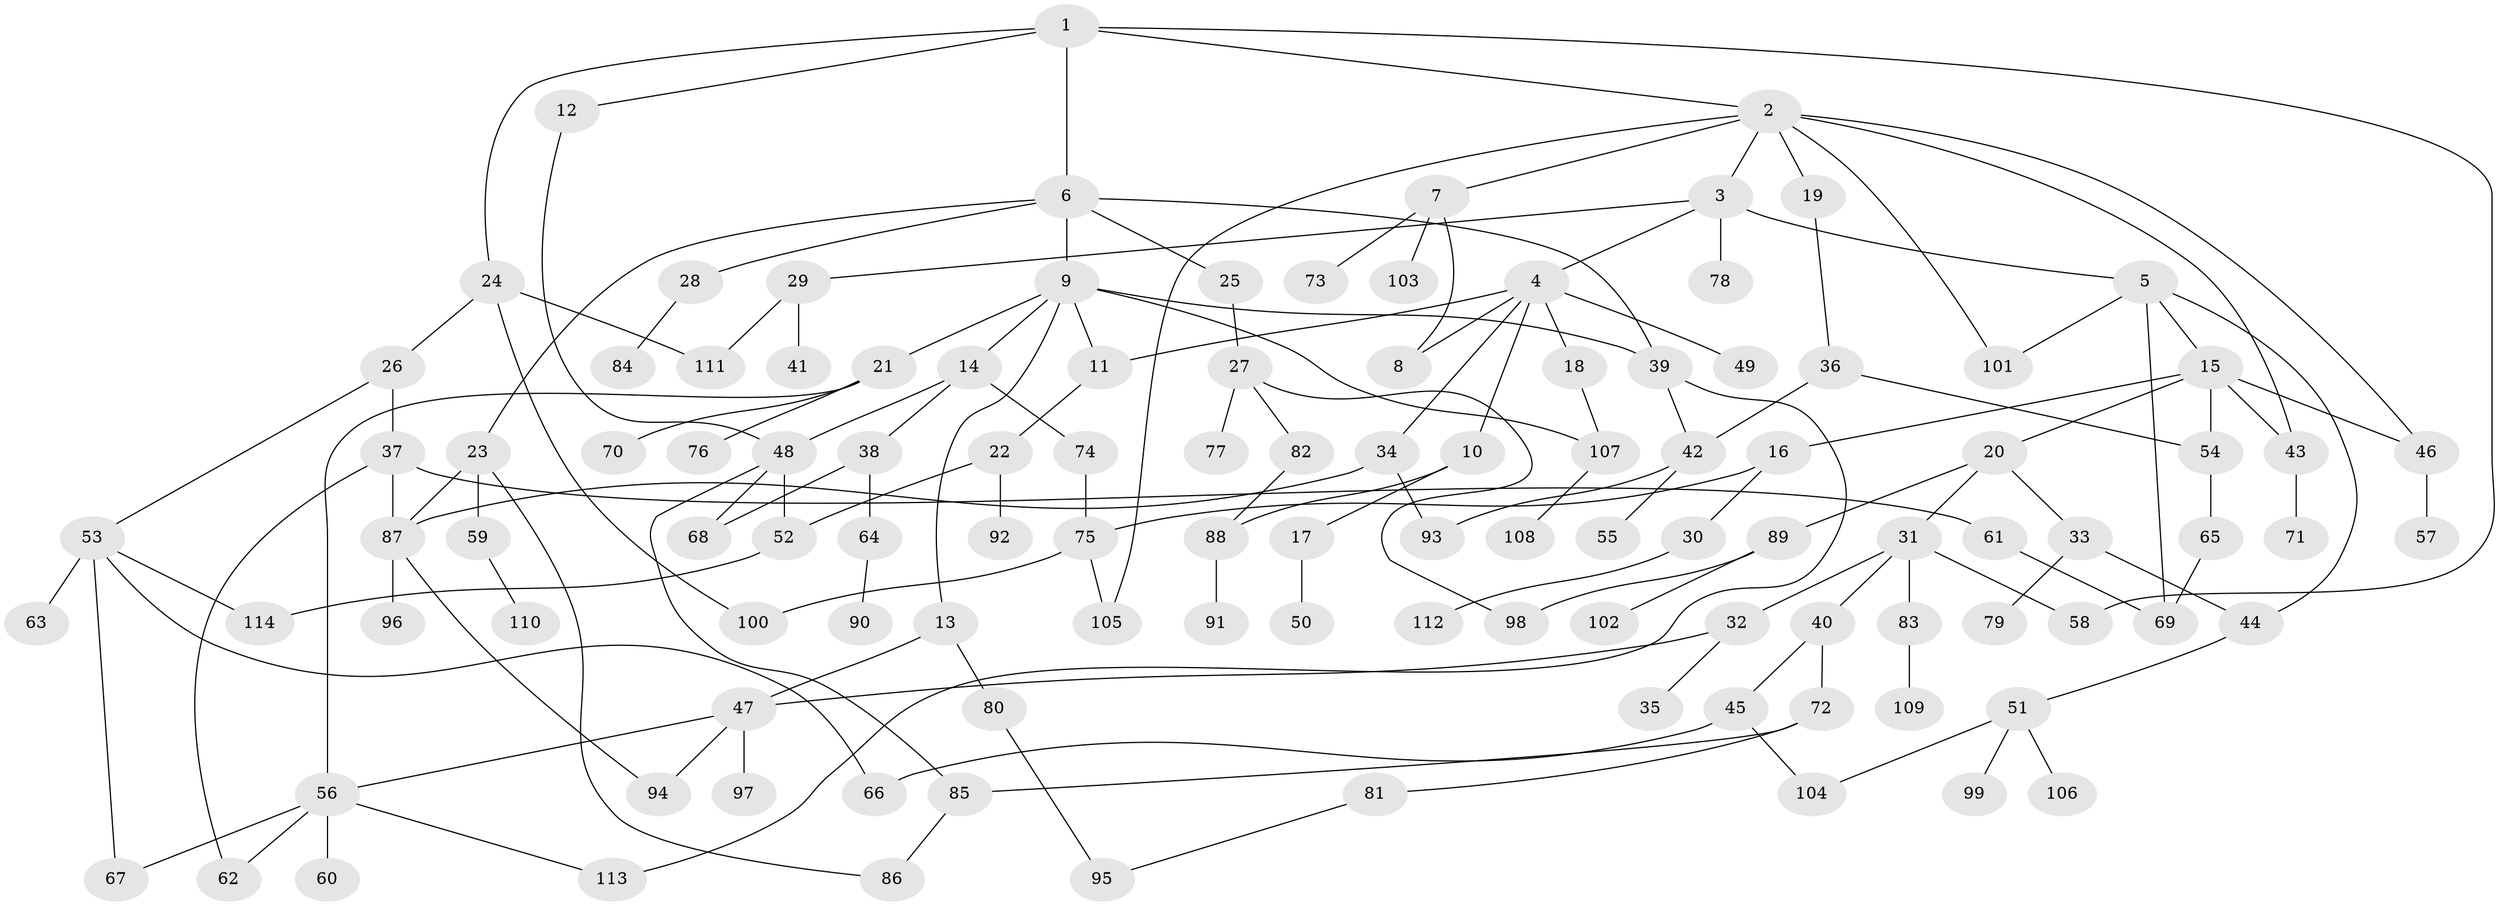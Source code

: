 // coarse degree distribution, {6: 0.012658227848101266, 4: 0.06329113924050633, 2: 0.27848101265822783, 1: 0.34177215189873417, 7: 0.0379746835443038, 5: 0.12658227848101267, 3: 0.10126582278481013, 10: 0.012658227848101266, 8: 0.02531645569620253}
// Generated by graph-tools (version 1.1) at 2025/46/03/04/25 21:46:02]
// undirected, 114 vertices, 150 edges
graph export_dot {
graph [start="1"]
  node [color=gray90,style=filled];
  1;
  2;
  3;
  4;
  5;
  6;
  7;
  8;
  9;
  10;
  11;
  12;
  13;
  14;
  15;
  16;
  17;
  18;
  19;
  20;
  21;
  22;
  23;
  24;
  25;
  26;
  27;
  28;
  29;
  30;
  31;
  32;
  33;
  34;
  35;
  36;
  37;
  38;
  39;
  40;
  41;
  42;
  43;
  44;
  45;
  46;
  47;
  48;
  49;
  50;
  51;
  52;
  53;
  54;
  55;
  56;
  57;
  58;
  59;
  60;
  61;
  62;
  63;
  64;
  65;
  66;
  67;
  68;
  69;
  70;
  71;
  72;
  73;
  74;
  75;
  76;
  77;
  78;
  79;
  80;
  81;
  82;
  83;
  84;
  85;
  86;
  87;
  88;
  89;
  90;
  91;
  92;
  93;
  94;
  95;
  96;
  97;
  98;
  99;
  100;
  101;
  102;
  103;
  104;
  105;
  106;
  107;
  108;
  109;
  110;
  111;
  112;
  113;
  114;
  1 -- 2;
  1 -- 6;
  1 -- 12;
  1 -- 24;
  1 -- 58;
  2 -- 3;
  2 -- 7;
  2 -- 19;
  2 -- 43;
  2 -- 46;
  2 -- 105;
  2 -- 101;
  3 -- 4;
  3 -- 5;
  3 -- 29;
  3 -- 78;
  4 -- 8;
  4 -- 10;
  4 -- 18;
  4 -- 34;
  4 -- 49;
  4 -- 11;
  5 -- 15;
  5 -- 69;
  5 -- 101;
  5 -- 44;
  6 -- 9;
  6 -- 23;
  6 -- 25;
  6 -- 28;
  6 -- 39;
  7 -- 73;
  7 -- 103;
  7 -- 8;
  9 -- 11;
  9 -- 13;
  9 -- 14;
  9 -- 21;
  9 -- 107;
  9 -- 39;
  10 -- 17;
  10 -- 88;
  11 -- 22;
  12 -- 48;
  13 -- 80;
  13 -- 47;
  14 -- 38;
  14 -- 74;
  14 -- 48;
  15 -- 16;
  15 -- 20;
  15 -- 54;
  15 -- 46;
  15 -- 43;
  16 -- 30;
  16 -- 75;
  17 -- 50;
  18 -- 107;
  19 -- 36;
  20 -- 31;
  20 -- 33;
  20 -- 89;
  21 -- 70;
  21 -- 76;
  21 -- 56;
  22 -- 92;
  22 -- 52;
  23 -- 59;
  23 -- 86;
  23 -- 87;
  24 -- 26;
  24 -- 100;
  24 -- 111;
  25 -- 27;
  26 -- 37;
  26 -- 53;
  27 -- 77;
  27 -- 82;
  27 -- 98;
  28 -- 84;
  29 -- 41;
  29 -- 111;
  30 -- 112;
  31 -- 32;
  31 -- 40;
  31 -- 58;
  31 -- 83;
  32 -- 35;
  32 -- 47;
  33 -- 44;
  33 -- 79;
  34 -- 93;
  34 -- 87;
  36 -- 42;
  36 -- 54;
  37 -- 61;
  37 -- 87;
  37 -- 62;
  38 -- 64;
  38 -- 68;
  39 -- 113;
  39 -- 42;
  40 -- 45;
  40 -- 72;
  42 -- 55;
  42 -- 93;
  43 -- 71;
  44 -- 51;
  45 -- 104;
  45 -- 66;
  46 -- 57;
  47 -- 56;
  47 -- 94;
  47 -- 97;
  48 -- 52;
  48 -- 85;
  48 -- 68;
  51 -- 99;
  51 -- 104;
  51 -- 106;
  52 -- 114;
  53 -- 63;
  53 -- 66;
  53 -- 114;
  53 -- 67;
  54 -- 65;
  56 -- 60;
  56 -- 62;
  56 -- 67;
  56 -- 113;
  59 -- 110;
  61 -- 69;
  64 -- 90;
  65 -- 69;
  72 -- 81;
  72 -- 85;
  74 -- 75;
  75 -- 105;
  75 -- 100;
  80 -- 95;
  81 -- 95;
  82 -- 88;
  83 -- 109;
  85 -- 86;
  87 -- 96;
  87 -- 94;
  88 -- 91;
  89 -- 102;
  89 -- 98;
  107 -- 108;
}
